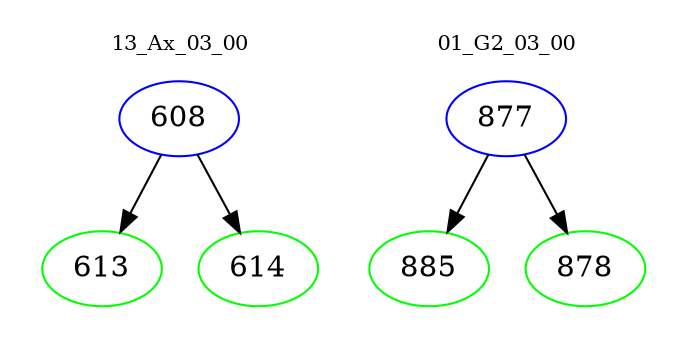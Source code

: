 digraph{
subgraph cluster_0 {
color = white
label = "13_Ax_03_00";
fontsize=10;
T0_608 [label="608", color="blue"]
T0_608 -> T0_613 [color="black"]
T0_613 [label="613", color="green"]
T0_608 -> T0_614 [color="black"]
T0_614 [label="614", color="green"]
}
subgraph cluster_1 {
color = white
label = "01_G2_03_00";
fontsize=10;
T1_877 [label="877", color="blue"]
T1_877 -> T1_885 [color="black"]
T1_885 [label="885", color="green"]
T1_877 -> T1_878 [color="black"]
T1_878 [label="878", color="green"]
}
}
